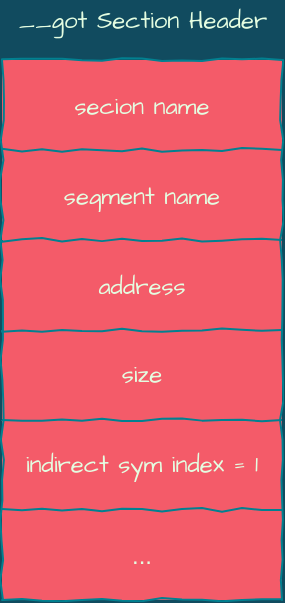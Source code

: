<mxfile version="14.1.2" type="github">
  <diagram id="vkNS-ux78XkrAzjE5yEm" name="Page-1">
    <mxGraphModel dx="786" dy="427" grid="1" gridSize="10" guides="1" tooltips="1" connect="1" arrows="1" fold="1" page="1" pageScale="1" pageWidth="827" pageHeight="1169" background="#114B5F" math="0" shadow="0">
      <root>
        <mxCell id="0" />
        <mxCell id="1" parent="0" />
        <mxCell id="_N30-8KWYY2U87UxxjHT-1" value="" style="shape=table;html=1;whiteSpace=wrap;startSize=0;container=1;collapsible=0;childLayout=tableLayout;fontFamily=Architects Daughter;fontSource=https%3A%2F%2Ffonts.googleapis.com%2Fcss%3Ffamily%3DArchitects%2BDaughter;comic=1;fillColor=#F45B69;strokeColor=#028090;fontColor=#E4FDE1;" vertex="1" parent="1">
          <mxGeometry x="320" y="100" width="140" height="270" as="geometry" />
        </mxCell>
        <mxCell id="_N30-8KWYY2U87UxxjHT-2" value="" style="shape=partialRectangle;html=1;whiteSpace=wrap;collapsible=0;dropTarget=0;pointerEvents=0;fillColor=none;top=0;left=0;bottom=0;right=0;points=[[0,0.5],[1,0.5]];portConstraint=eastwest;strokeColor=#028090;fontColor=#E4FDE1;" vertex="1" parent="_N30-8KWYY2U87UxxjHT-1">
          <mxGeometry width="140" height="45" as="geometry" />
        </mxCell>
        <mxCell id="_N30-8KWYY2U87UxxjHT-3" value="&lt;font face=&quot;Architects Daughter&quot; data-font-src=&quot;https://fonts.googleapis.com/css?family=Architects+Daughter&quot;&gt;secion name&lt;/font&gt;" style="shape=partialRectangle;html=1;whiteSpace=wrap;connectable=0;overflow=hidden;fillColor=none;top=0;left=0;bottom=0;right=0;strokeColor=#028090;fontColor=#E4FDE1;" vertex="1" parent="_N30-8KWYY2U87UxxjHT-2">
          <mxGeometry width="140" height="45" as="geometry" />
        </mxCell>
        <mxCell id="_N30-8KWYY2U87UxxjHT-4" value="" style="shape=partialRectangle;html=1;whiteSpace=wrap;collapsible=0;dropTarget=0;pointerEvents=0;fillColor=none;top=0;left=0;bottom=0;right=0;points=[[0,0.5],[1,0.5]];portConstraint=eastwest;strokeColor=#028090;fontColor=#E4FDE1;" vertex="1" parent="_N30-8KWYY2U87UxxjHT-1">
          <mxGeometry y="45" width="140" height="45" as="geometry" />
        </mxCell>
        <mxCell id="_N30-8KWYY2U87UxxjHT-5" value="&lt;font face=&quot;Architects Daughter&quot;&gt;segment name&lt;/font&gt;" style="shape=partialRectangle;html=1;whiteSpace=wrap;connectable=0;overflow=hidden;fillColor=none;top=0;left=0;bottom=0;right=0;strokeColor=#028090;fontColor=#E4FDE1;" vertex="1" parent="_N30-8KWYY2U87UxxjHT-4">
          <mxGeometry width="140" height="45" as="geometry" />
        </mxCell>
        <mxCell id="_N30-8KWYY2U87UxxjHT-6" value="" style="shape=partialRectangle;html=1;whiteSpace=wrap;collapsible=0;dropTarget=0;pointerEvents=0;fillColor=none;top=0;left=0;bottom=0;right=0;points=[[0,0.5],[1,0.5]];portConstraint=eastwest;strokeColor=#028090;fontColor=#E4FDE1;" vertex="1" parent="_N30-8KWYY2U87UxxjHT-1">
          <mxGeometry y="90" width="140" height="45" as="geometry" />
        </mxCell>
        <mxCell id="_N30-8KWYY2U87UxxjHT-7" value="&lt;font face=&quot;Architects Daughter&quot; data-font-src=&quot;https://fonts.googleapis.com/css?family=Architects+Daughter&quot;&gt;address&lt;/font&gt;" style="shape=partialRectangle;html=1;whiteSpace=wrap;connectable=0;overflow=hidden;fillColor=none;top=0;left=0;bottom=0;right=0;strokeColor=#028090;fontColor=#E4FDE1;" vertex="1" parent="_N30-8KWYY2U87UxxjHT-6">
          <mxGeometry width="140" height="45" as="geometry" />
        </mxCell>
        <mxCell id="_N30-8KWYY2U87UxxjHT-8" value="" style="shape=partialRectangle;html=1;whiteSpace=wrap;collapsible=0;dropTarget=0;pointerEvents=0;fillColor=none;top=0;left=0;bottom=0;right=0;points=[[0,0.5],[1,0.5]];portConstraint=eastwest;strokeColor=#028090;fontColor=#E4FDE1;" vertex="1" parent="_N30-8KWYY2U87UxxjHT-1">
          <mxGeometry y="135" width="140" height="45" as="geometry" />
        </mxCell>
        <mxCell id="_N30-8KWYY2U87UxxjHT-9" value="size" style="shape=partialRectangle;html=1;whiteSpace=wrap;connectable=0;overflow=hidden;fillColor=none;top=0;left=0;bottom=0;right=0;fontFamily=Architects Daughter;fontSource=https%3A%2F%2Ffonts.googleapis.com%2Fcss%3Ffamily%3DArchitects%2BDaughter;strokeColor=#028090;fontColor=#E4FDE1;" vertex="1" parent="_N30-8KWYY2U87UxxjHT-8">
          <mxGeometry width="140" height="45" as="geometry" />
        </mxCell>
        <mxCell id="_N30-8KWYY2U87UxxjHT-10" value="" style="shape=partialRectangle;html=1;whiteSpace=wrap;collapsible=0;dropTarget=0;pointerEvents=0;fillColor=none;top=0;left=0;bottom=0;right=0;points=[[0,0.5],[1,0.5]];portConstraint=eastwest;strokeColor=#028090;fontColor=#E4FDE1;" vertex="1" parent="_N30-8KWYY2U87UxxjHT-1">
          <mxGeometry y="180" width="140" height="45" as="geometry" />
        </mxCell>
        <mxCell id="_N30-8KWYY2U87UxxjHT-11" value="indirect sym index = 1" style="shape=partialRectangle;html=1;whiteSpace=wrap;connectable=0;overflow=hidden;fillColor=none;top=0;left=0;bottom=0;right=0;fontFamily=Architects Daughter;fontSource=https%3A%2F%2Ffonts.googleapis.com%2Fcss%3Ffamily%3DArchitects%2BDaughter;strokeColor=#028090;fontColor=#E4FDE1;" vertex="1" parent="_N30-8KWYY2U87UxxjHT-10">
          <mxGeometry width="140" height="45" as="geometry" />
        </mxCell>
        <mxCell id="_N30-8KWYY2U87UxxjHT-12" style="shape=partialRectangle;html=1;whiteSpace=wrap;collapsible=0;dropTarget=0;pointerEvents=0;fillColor=none;top=0;left=0;bottom=0;right=0;points=[[0,0.5],[1,0.5]];portConstraint=eastwest;strokeColor=#028090;fontColor=#E4FDE1;" vertex="1" parent="_N30-8KWYY2U87UxxjHT-1">
          <mxGeometry y="225" width="140" height="45" as="geometry" />
        </mxCell>
        <mxCell id="_N30-8KWYY2U87UxxjHT-13" value="..." style="shape=partialRectangle;html=1;whiteSpace=wrap;connectable=0;overflow=hidden;fillColor=none;top=0;left=0;bottom=0;right=0;strokeColor=#028090;fontColor=#E4FDE1;" vertex="1" parent="_N30-8KWYY2U87UxxjHT-12">
          <mxGeometry width="140" height="45" as="geometry" />
        </mxCell>
        <mxCell id="_N30-8KWYY2U87UxxjHT-15" value="&lt;font face=&quot;Architects Daughter&quot; data-font-src=&quot;https://fonts.googleapis.com/css?family=Architects+Daughter&quot;&gt;__got Section Header&lt;/font&gt;" style="text;html=1;align=center;verticalAlign=middle;resizable=0;points=[];autosize=1;fontColor=#E4FDE1;" vertex="1" parent="1">
          <mxGeometry x="320" y="70" width="140" height="20" as="geometry" />
        </mxCell>
      </root>
    </mxGraphModel>
  </diagram>
</mxfile>
